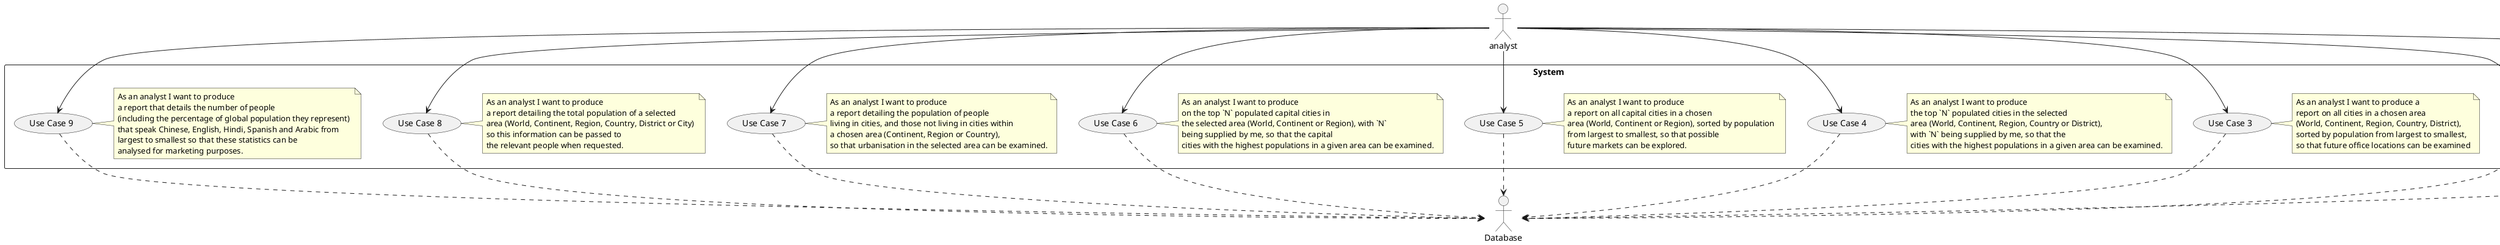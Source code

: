 @startuml
'https://plantuml.com/use-case-diagram
'create user and database
analyst as analyst
Database as Database

' create a rectangle that represents the application
rectangle "System" {

' creates the use case that the user interacts with
usecase UC1 as "Use Case 1"
usecase UC2 as "Use Case 2"
usecase UC3 as "Use Case 3"
usecase UC4 as "Use Case 4"
usecase UC5 as "Use Case 5"
usecase UC6 as "Use Case 6"
usecase UC7 as "Use Case 7"
usecase UC8 as "Use Case 8"
usecase UC9 as "Use Case 9"

' explains the use cases in note format
note right of UC1 : Report on the countries in chosen area \n(World, Continent or Region), \nsorted by population from largest to \nsmallest, is produced.
note right of UC2 : As an analyst I want to produce on the \ntop N populated countries in \nthe selected area (World, Continent or Region), \nwith N being supplied by me, so that the countries \nwith the highest populations can be examined.
note right of UC3 : As an analyst I want to produce a \nreport on all cities in a chosen area \n(World, Continent, Region, Country, District), \nsorted by population from largest to smallest, \nso that future office locations can be examined
note right of UC4 : As an analyst I want to produce \nthe top `N` populated cities in the selected \narea (World, Continent, Region, Country or District), \nwith `N` being supplied by me, so that the \ncities with the highest populations in a given area can be examined.
note right of UC5 : As an analyst I want to produce \na report on all capital cities in a chosen \narea (World, Continent or Region), sorted by population \nfrom largest to smallest, so that possible \nfuture markets can be explored.
note right of UC6 : As an analyst I want to produce \non the top `N` populated capital cities in \nthe selected area (World, Continent or Region), with `N` \nbeing supplied by me, so that the capital \ncities with the highest populations in a given area can be examined.
note right of UC7 : As an analyst I want to produce \na report detailing the population of people \nliving in cities, and those not living in cities within \na chosen area (Continent, Region or Country), \nso that urbanisation in the selected area can be examined.
note right of UC8 : As an analyst I want to produce \na report detailing the total population of a selected \narea (World, Continent, Region, Country, District or City) \nso this information can be passed to \nthe relevant people when requested.
note right of UC9 : As an analyst I want to produce \na report that details the number of people \n(including the percentage of global population they represent) \nthat speak Chinese, English, Hindi, Spanish and Arabic from \nlargest to smallest so that these statistics can be \nanalysed for marketing purposes.

' connects the user to the use cases
analyst --> UC1
analyst --> UC2
analyst --> UC3
analyst --> UC4
analyst --> UC5
analyst --> UC6
analyst --> UC7
analyst --> UC8
analyst --> UC9
' connects the use case to the database
UC1 ..> Database
UC2 ..> Database
UC3 ..> Database
UC4 ..> Database
UC5 ..> Database
UC6 ..> Database
UC7 ..> Database
UC8 ..> Database
UC9 ..> Database
}

@enduml